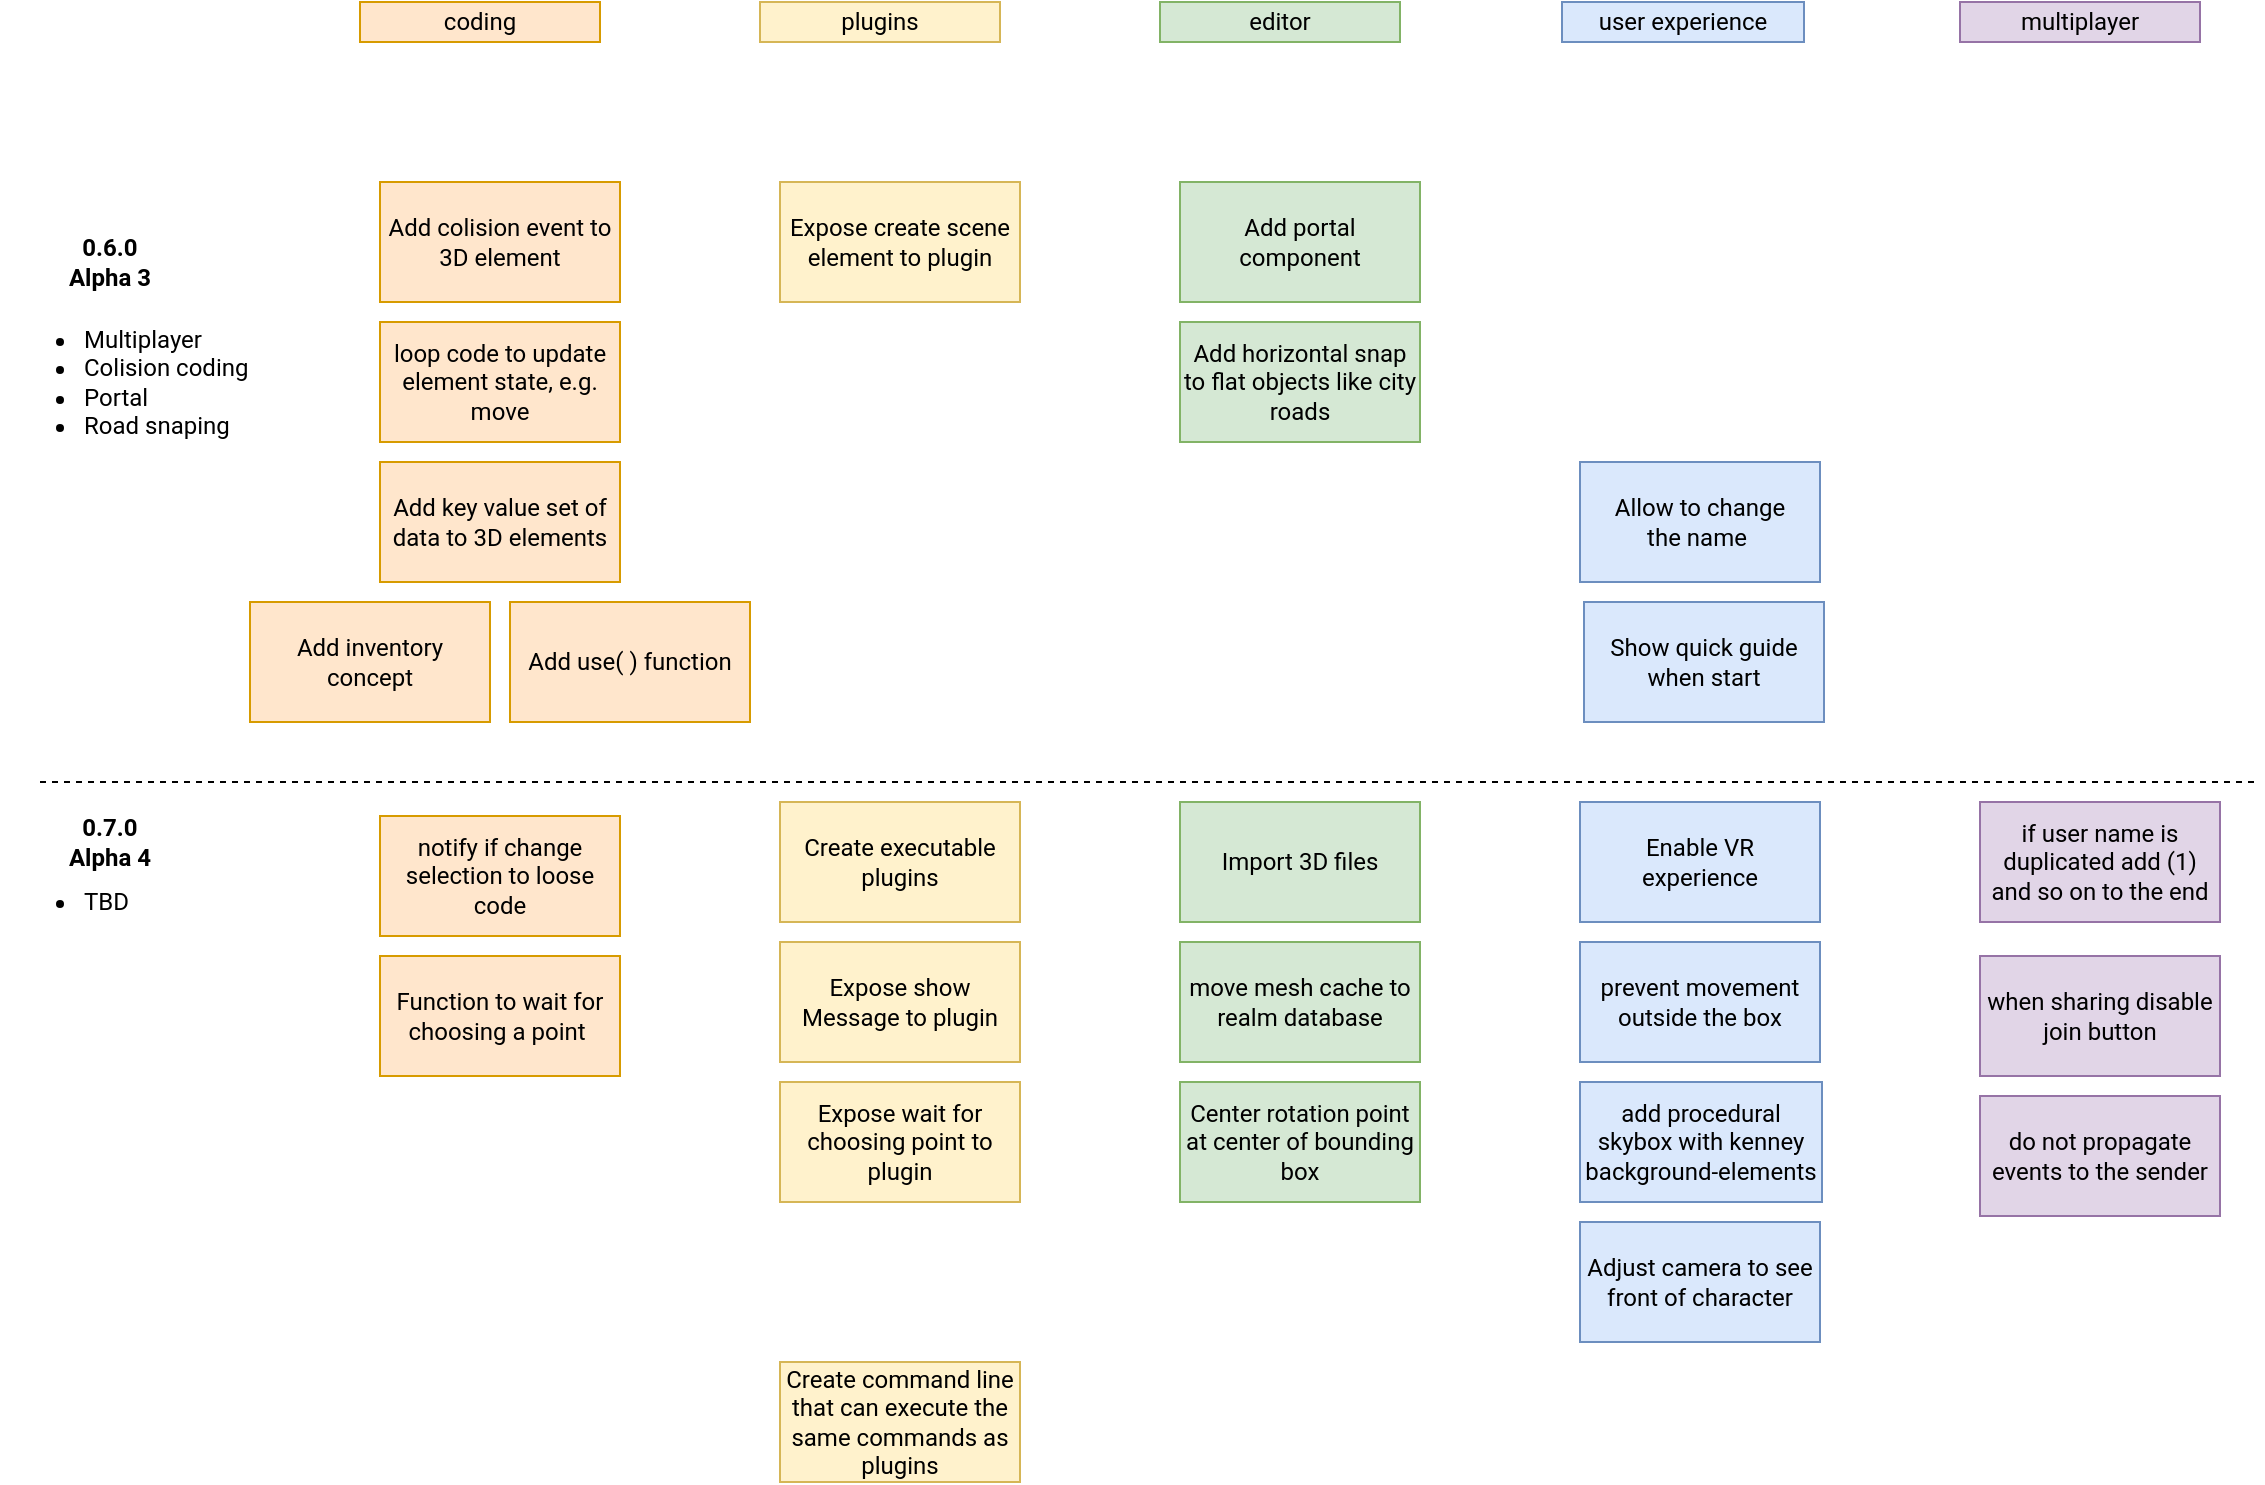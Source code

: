 <mxfile version="13.9.9" type="device" pages="4">
  <diagram id="eQwurLcD6YKOo8-gMQfG" name="roadmap">
    <mxGraphModel dx="2354" dy="685" grid="1" gridSize="10" guides="1" tooltips="1" connect="1" arrows="1" fold="1" page="1" pageScale="1" pageWidth="1169" pageHeight="827" math="0" shadow="0">
      <root>
        <mxCell id="0" />
        <mxCell id="1" parent="0" />
        <mxCell id="hhvbmtpyPsZvsXLc2sTJ-11" value="Center rotation point at center of bounding box" style="rounded=0;whiteSpace=wrap;html=1;fontFamily=Roboto;fillColor=#d5e8d4;strokeColor=#82b366;" parent="1" vertex="1">
          <mxGeometry x="-550" y="570" width="120" height="60" as="geometry" />
        </mxCell>
        <mxCell id="hhvbmtpyPsZvsXLc2sTJ-13" value="Add horizontal snap to flat objects like city roads" style="rounded=0;whiteSpace=wrap;html=1;fontFamily=Roboto;fillColor=#d5e8d4;strokeColor=#82b366;" parent="1" vertex="1">
          <mxGeometry x="-550" y="190" width="120" height="60" as="geometry" />
        </mxCell>
        <mxCell id="hhvbmtpyPsZvsXLc2sTJ-14" value="Add portal component" style="rounded=0;whiteSpace=wrap;html=1;fontFamily=Roboto;fillColor=#d5e8d4;strokeColor=#82b366;" parent="1" vertex="1">
          <mxGeometry x="-550" y="120" width="120" height="60" as="geometry" />
        </mxCell>
        <mxCell id="hhvbmtpyPsZvsXLc2sTJ-15" value="move mesh cache to realm database" style="rounded=0;whiteSpace=wrap;html=1;fontFamily=Roboto;fillColor=#d5e8d4;strokeColor=#82b366;" parent="1" vertex="1">
          <mxGeometry x="-550" y="500" width="120" height="60" as="geometry" />
        </mxCell>
        <mxCell id="hhvbmtpyPsZvsXLc2sTJ-17" value="do not propagate events to the sender" style="rounded=0;whiteSpace=wrap;html=1;fontFamily=Roboto;fillColor=#e1d5e7;strokeColor=#9673a6;" parent="1" vertex="1">
          <mxGeometry x="-150" y="577" width="120" height="60" as="geometry" />
        </mxCell>
        <mxCell id="hhvbmtpyPsZvsXLc2sTJ-20" value="when sharing disable join button" style="rounded=0;whiteSpace=wrap;html=1;fontFamily=Roboto;fillColor=#e1d5e7;strokeColor=#9673a6;" parent="1" vertex="1">
          <mxGeometry x="-150" y="507" width="120" height="60" as="geometry" />
        </mxCell>
        <mxCell id="hhvbmtpyPsZvsXLc2sTJ-21" value="Enable VR &lt;br&gt;experience" style="rounded=0;whiteSpace=wrap;html=1;fontFamily=Roboto;fillColor=#dae8fc;strokeColor=#6c8ebf;" parent="1" vertex="1">
          <mxGeometry x="-350" y="430" width="120" height="60" as="geometry" />
        </mxCell>
        <mxCell id="hhvbmtpyPsZvsXLc2sTJ-22" value="prevent movement outside the box" style="rounded=0;whiteSpace=wrap;html=1;fontFamily=Roboto;fillColor=#dae8fc;strokeColor=#6c8ebf;" parent="1" vertex="1">
          <mxGeometry x="-350" y="500" width="120" height="60" as="geometry" />
        </mxCell>
        <mxCell id="hhvbmtpyPsZvsXLc2sTJ-23" value="add procedural skybox with kenney background-elements" style="rounded=0;whiteSpace=wrap;html=1;fontFamily=Roboto;fillColor=#dae8fc;strokeColor=#6c8ebf;" parent="1" vertex="1">
          <mxGeometry x="-350" y="570" width="121" height="60" as="geometry" />
        </mxCell>
        <mxCell id="hhvbmtpyPsZvsXLc2sTJ-24" value="Add key value set of data to 3D elements" style="rounded=0;whiteSpace=wrap;html=1;fontFamily=Roboto;fillColor=#ffe6cc;strokeColor=#d79b00;" parent="1" vertex="1">
          <mxGeometry x="-950" y="260" width="120" height="60" as="geometry" />
        </mxCell>
        <mxCell id="hhvbmtpyPsZvsXLc2sTJ-25" value="Add colision event to 3D element" style="rounded=0;whiteSpace=wrap;html=1;fontFamily=Roboto;fillColor=#ffe6cc;strokeColor=#d79b00;" parent="1" vertex="1">
          <mxGeometry x="-950" y="120" width="120" height="60" as="geometry" />
        </mxCell>
        <mxCell id="hhvbmtpyPsZvsXLc2sTJ-27" value="multiplayer" style="text;html=1;strokeColor=#9673a6;fillColor=#e1d5e7;align=center;verticalAlign=middle;whiteSpace=wrap;rounded=0;fontFamily=Roboto;" parent="1" vertex="1">
          <mxGeometry x="-160" y="30" width="120" height="20" as="geometry" />
        </mxCell>
        <mxCell id="hhvbmtpyPsZvsXLc2sTJ-28" value="coding" style="text;html=1;strokeColor=#d79b00;fillColor=#ffe6cc;align=center;verticalAlign=middle;whiteSpace=wrap;rounded=0;fontFamily=Roboto;" parent="1" vertex="1">
          <mxGeometry x="-960" y="30" width="120" height="20" as="geometry" />
        </mxCell>
        <mxCell id="hhvbmtpyPsZvsXLc2sTJ-29" value="editor" style="text;html=1;strokeColor=#82b366;fillColor=#d5e8d4;align=center;verticalAlign=middle;whiteSpace=wrap;rounded=0;fontFamily=Roboto;" parent="1" vertex="1">
          <mxGeometry x="-560" y="30" width="120" height="20" as="geometry" />
        </mxCell>
        <mxCell id="hhvbmtpyPsZvsXLc2sTJ-31" value="Create executable plugins" style="rounded=0;whiteSpace=wrap;html=1;fontFamily=Roboto;fillColor=#fff2cc;strokeColor=#d6b656;" parent="1" vertex="1">
          <mxGeometry x="-750" y="430" width="120" height="60" as="geometry" />
        </mxCell>
        <mxCell id="hhvbmtpyPsZvsXLc2sTJ-32" value="Expose create scene element to plugin" style="rounded=0;whiteSpace=wrap;html=1;fontFamily=Roboto;fillColor=#fff2cc;strokeColor=#d6b656;" parent="1" vertex="1">
          <mxGeometry x="-750" y="120" width="120" height="60" as="geometry" />
        </mxCell>
        <mxCell id="hhvbmtpyPsZvsXLc2sTJ-33" value="Expose show Message to plugin" style="rounded=0;whiteSpace=wrap;html=1;fontFamily=Roboto;fillColor=#fff2cc;strokeColor=#d6b656;" parent="1" vertex="1">
          <mxGeometry x="-750" y="500" width="120" height="60" as="geometry" />
        </mxCell>
        <mxCell id="hhvbmtpyPsZvsXLc2sTJ-34" value="Expose wait for choosing point to plugin" style="rounded=0;whiteSpace=wrap;html=1;fontFamily=Roboto;fillColor=#fff2cc;strokeColor=#d6b656;" parent="1" vertex="1">
          <mxGeometry x="-750" y="570" width="120" height="60" as="geometry" />
        </mxCell>
        <mxCell id="hhvbmtpyPsZvsXLc2sTJ-35" value="plugins" style="text;html=1;strokeColor=#d6b656;fillColor=#fff2cc;align=center;verticalAlign=middle;whiteSpace=wrap;rounded=0;fontFamily=Roboto;" parent="1" vertex="1">
          <mxGeometry x="-760" y="30" width="120" height="20" as="geometry" />
        </mxCell>
        <mxCell id="hhvbmtpyPsZvsXLc2sTJ-36" value="Create command line that can execute the same commands as plugins" style="rounded=0;whiteSpace=wrap;html=1;fontFamily=Roboto;fillColor=#fff2cc;strokeColor=#d6b656;" parent="1" vertex="1">
          <mxGeometry x="-750" y="710" width="120" height="60" as="geometry" />
        </mxCell>
        <mxCell id="hhvbmtpyPsZvsXLc2sTJ-38" value="Import 3D files" style="rounded=0;whiteSpace=wrap;html=1;fontFamily=Roboto;fillColor=#d5e8d4;strokeColor=#82b366;" parent="1" vertex="1">
          <mxGeometry x="-550" y="430" width="120" height="60" as="geometry" />
        </mxCell>
        <mxCell id="hhvbmtpyPsZvsXLc2sTJ-41" value="if user name is duplicated add (1) and so on to the end" style="rounded=0;whiteSpace=wrap;html=1;fontFamily=Roboto;fillColor=#e1d5e7;strokeColor=#9673a6;" parent="1" vertex="1">
          <mxGeometry x="-150" y="430" width="120" height="60" as="geometry" />
        </mxCell>
        <mxCell id="hhvbmtpyPsZvsXLc2sTJ-42" value="Allow to change &lt;br&gt;the name&amp;nbsp;" style="rounded=0;whiteSpace=wrap;html=1;fontFamily=Roboto;fillColor=#dae8fc;strokeColor=#6c8ebf;" parent="1" vertex="1">
          <mxGeometry x="-350" y="260" width="120" height="60" as="geometry" />
        </mxCell>
        <mxCell id="hhvbmtpyPsZvsXLc2sTJ-43" value="user experience" style="text;html=1;strokeColor=#6c8ebf;fillColor=#dae8fc;align=center;verticalAlign=middle;whiteSpace=wrap;rounded=0;fontFamily=Roboto;" parent="1" vertex="1">
          <mxGeometry x="-359" y="30" width="121" height="20" as="geometry" />
        </mxCell>
        <mxCell id="hhvbmtpyPsZvsXLc2sTJ-47" value="Add inventory concept" style="rounded=0;whiteSpace=wrap;html=1;fontFamily=Roboto;fillColor=#ffe6cc;strokeColor=#d79b00;" parent="1" vertex="1">
          <mxGeometry x="-1015" y="330" width="120" height="60" as="geometry" />
        </mxCell>
        <mxCell id="hhvbmtpyPsZvsXLc2sTJ-48" value="Add use( ) function" style="rounded=0;whiteSpace=wrap;html=1;fontFamily=Roboto;fillColor=#ffe6cc;strokeColor=#d79b00;" parent="1" vertex="1">
          <mxGeometry x="-885" y="330" width="120" height="60" as="geometry" />
        </mxCell>
        <mxCell id="dsrpRAJwARRAVhw4RFIG-6" value="loop code to update element state, e.g. move" style="rounded=0;whiteSpace=wrap;html=1;fontFamily=Roboto;fillColor=#ffe6cc;strokeColor=#d79b00;" parent="1" vertex="1">
          <mxGeometry x="-950" y="190" width="120" height="60" as="geometry" />
        </mxCell>
        <mxCell id="dsrpRAJwARRAVhw4RFIG-7" value="notify if change selection to loose code" style="rounded=0;whiteSpace=wrap;html=1;fontFamily=Roboto;fillColor=#ffe6cc;strokeColor=#d79b00;" parent="1" vertex="1">
          <mxGeometry x="-950" y="437" width="120" height="60" as="geometry" />
        </mxCell>
        <mxCell id="dsrpRAJwARRAVhw4RFIG-8" value="Function to wait for choosing a point&amp;nbsp;" style="rounded=0;whiteSpace=wrap;html=1;fontFamily=Roboto;fillColor=#ffe6cc;strokeColor=#d79b00;" parent="1" vertex="1">
          <mxGeometry x="-950" y="507" width="120" height="60" as="geometry" />
        </mxCell>
        <mxCell id="fmJ3L91N9C36IfXdmLS--3" value="Adjust camera to see front of character" style="rounded=0;whiteSpace=wrap;html=1;fontFamily=Roboto;fillColor=#dae8fc;strokeColor=#6c8ebf;" parent="1" vertex="1">
          <mxGeometry x="-350" y="640" width="120" height="60" as="geometry" />
        </mxCell>
        <mxCell id="UtXDGszNjiBcBZFne_oH-5" value="0.6.0&lt;br&gt;Alpha 3" style="text;html=1;strokeColor=none;fillColor=none;align=center;verticalAlign=middle;whiteSpace=wrap;rounded=0;fontFamily=Roboto;fontStyle=1" parent="1" vertex="1">
          <mxGeometry x="-1110" y="150" width="50" height="20" as="geometry" />
        </mxCell>
        <mxCell id="UtXDGszNjiBcBZFne_oH-6" value="&lt;ul&gt;&lt;li&gt;Multiplayer&lt;/li&gt;&lt;li&gt;Colision coding&lt;/li&gt;&lt;li&gt;Portal&lt;/li&gt;&lt;li&gt;Road snaping&lt;/li&gt;&lt;/ul&gt;" style="text;html=1;strokeColor=none;fillColor=none;align=left;verticalAlign=middle;whiteSpace=wrap;rounded=0;fontFamily=Roboto;labelPosition=center;verticalLabelPosition=middle;" parent="1" vertex="1">
          <mxGeometry x="-1140" y="190" width="150" height="60" as="geometry" />
        </mxCell>
        <mxCell id="UtXDGszNjiBcBZFne_oH-7" value="0.7.0&lt;br&gt;Alpha 4" style="text;html=1;strokeColor=none;fillColor=none;align=center;verticalAlign=middle;whiteSpace=wrap;rounded=0;fontFamily=Roboto;fontStyle=1" parent="1" vertex="1">
          <mxGeometry x="-1110" y="440" width="50" height="20" as="geometry" />
        </mxCell>
        <mxCell id="UtXDGszNjiBcBZFne_oH-8" value="&lt;ul&gt;&lt;li&gt;TBD&lt;/li&gt;&lt;/ul&gt;" style="text;html=1;strokeColor=none;fillColor=none;align=left;verticalAlign=middle;whiteSpace=wrap;rounded=0;fontFamily=Roboto;labelPosition=center;verticalLabelPosition=middle;" parent="1" vertex="1">
          <mxGeometry x="-1140" y="450" width="150" height="60" as="geometry" />
        </mxCell>
        <mxCell id="UtXDGszNjiBcBZFne_oH-10" value="Show quick guide when start" style="rounded=0;whiteSpace=wrap;html=1;fontFamily=Roboto;fillColor=#dae8fc;strokeColor=#6c8ebf;" parent="1" vertex="1">
          <mxGeometry x="-348" y="330" width="120" height="60" as="geometry" />
        </mxCell>
        <mxCell id="1srUZBj9I2RM_DjAxFQg-2" value="" style="endArrow=none;dashed=1;html=1;fontFamily=Roboto;" edge="1" parent="1">
          <mxGeometry width="50" height="50" relative="1" as="geometry">
            <mxPoint x="-1120" y="420" as="sourcePoint" />
            <mxPoint x="-10" y="420" as="targetPoint" />
          </mxGeometry>
        </mxCell>
      </root>
    </mxGraphModel>
  </diagram>
  <diagram id="uf3VohVR5--FoNrhuXZk" name="actions2features">
    <mxGraphModel dx="4063" dy="4003" grid="1" gridSize="10" guides="1" tooltips="1" connect="1" arrows="1" fold="1" page="1" pageScale="1" pageWidth="1169" pageHeight="827" math="0" shadow="0">
      <root>
        <mxCell id="f-MwYzu-iNJRMG62rzvz-0" />
        <mxCell id="f-MwYzu-iNJRMG62rzvz-1" parent="f-MwYzu-iNJRMG62rzvz-0" />
        <mxCell id="C9EqGaw9Awp7wu1UvfoN-1" value="code reactions" style="rounded=0;whiteSpace=wrap;html=1;fontFamily=Roboto;" parent="f-MwYzu-iNJRMG62rzvz-1" vertex="1">
          <mxGeometry x="431" y="-870" width="120" height="60" as="geometry" />
        </mxCell>
        <mxCell id="C9EqGaw9Awp7wu1UvfoN-2" value="code constant behaviour&amp;nbsp;" style="rounded=0;whiteSpace=wrap;html=1;fontFamily=Roboto;" parent="f-MwYzu-iNJRMG62rzvz-1" vertex="1">
          <mxGeometry x="561" y="-870" width="120" height="60" as="geometry" />
        </mxCell>
        <mxCell id="C9EqGaw9Awp7wu1UvfoN-3" value="stuff can move &lt;br&gt;in the screen" style="rounded=0;whiteSpace=wrap;html=1;fontFamily=Roboto;" parent="f-MwYzu-iNJRMG62rzvz-1" vertex="1">
          <mxGeometry x="431" y="-1010" width="120" height="60" as="geometry" />
        </mxCell>
        <mxCell id="C9EqGaw9Awp7wu1UvfoN-4" value="user can &lt;br&gt;collect stuff" style="rounded=0;whiteSpace=wrap;html=1;fontFamily=Roboto;" parent="f-MwYzu-iNJRMG62rzvz-1" vertex="1">
          <mxGeometry x="561" y="-940" width="120" height="60" as="geometry" />
        </mxCell>
        <mxCell id="C9EqGaw9Awp7wu1UvfoN-5" value="code together&amp;nbsp;" style="rounded=0;whiteSpace=wrap;html=1;fontFamily=Roboto;" parent="f-MwYzu-iNJRMG62rzvz-1" vertex="1">
          <mxGeometry x="791" y="-1010" width="120" height="60" as="geometry" />
        </mxCell>
        <mxCell id="C9EqGaw9Awp7wu1UvfoN-6" value="play sound &lt;br&gt;effects " style="rounded=0;whiteSpace=wrap;html=1;fontFamily=Roboto;" parent="f-MwYzu-iNJRMG62rzvz-1" vertex="1">
          <mxGeometry x="201" y="-940" width="120" height="60" as="geometry" />
        </mxCell>
        <mxCell id="C9EqGaw9Awp7wu1UvfoN-7" value="create scenario&lt;br&gt;&amp;nbsp;using code" style="rounded=0;whiteSpace=wrap;html=1;fontFamily=Roboto;" parent="f-MwYzu-iNJRMG62rzvz-1" vertex="1">
          <mxGeometry x="431" y="-940" width="120" height="60" as="geometry" />
        </mxCell>
        <mxCell id="C9EqGaw9Awp7wu1UvfoN-8" value="explore &lt;br&gt;the scenario" style="rounded=0;whiteSpace=wrap;html=1;fontFamily=Roboto;" parent="f-MwYzu-iNJRMG62rzvz-1" vertex="1">
          <mxGeometry x="71" y="-1010" width="120" height="60" as="geometry" />
        </mxCell>
        <mxCell id="C9EqGaw9Awp7wu1UvfoN-9" value="go up and &lt;br&gt;down in the &lt;br&gt;scenario" style="rounded=0;whiteSpace=wrap;html=1;fontFamily=Roboto;" parent="f-MwYzu-iNJRMG62rzvz-1" vertex="1">
          <mxGeometry x="71" y="-940" width="120" height="60" as="geometry" />
        </mxCell>
        <mxCell id="C9EqGaw9Awp7wu1UvfoN-10" value="teleport" style="rounded=0;whiteSpace=wrap;html=1;fontFamily=Roboto;" parent="f-MwYzu-iNJRMG62rzvz-1" vertex="1">
          <mxGeometry x="201" y="-1010" width="120" height="60" as="geometry" />
        </mxCell>
        <mxCell id="wGwSlYyoye6uD7w-MdRh-0" value="share realm&lt;br&gt;using URL" style="rounded=0;whiteSpace=wrap;html=1;fontFamily=Roboto;" parent="f-MwYzu-iNJRMG62rzvz-1" vertex="1">
          <mxGeometry x="791" y="-940" width="120" height="60" as="geometry" />
        </mxCell>
        <mxCell id="wGwSlYyoye6uD7w-MdRh-1" value="lock map" style="rounded=0;whiteSpace=wrap;html=1;fontFamily=Roboto;" parent="f-MwYzu-iNJRMG62rzvz-1" vertex="1">
          <mxGeometry x="791" y="-870" width="120" height="60" as="geometry" />
        </mxCell>
        <mxCell id="wGwSlYyoye6uD7w-MdRh-2" value="switch to &lt;br&gt;local mode" style="rounded=0;whiteSpace=wrap;html=1;fontFamily=Roboto;" parent="f-MwYzu-iNJRMG62rzvz-1" vertex="1">
          <mxGeometry x="921" y="-870" width="120" height="60" as="geometry" />
        </mxCell>
        <mxCell id="wGwSlYyoye6uD7w-MdRh-6" value="save &lt;br&gt;screenshots" style="rounded=0;whiteSpace=wrap;html=1;fontFamily=Roboto;" parent="f-MwYzu-iNJRMG62rzvz-1" vertex="1">
          <mxGeometry x="921" y="-1010" width="120" height="60" as="geometry" />
        </mxCell>
        <mxCell id="wGwSlYyoye6uD7w-MdRh-7" value="change camera" style="rounded=0;whiteSpace=wrap;html=1;fontFamily=Roboto;" parent="f-MwYzu-iNJRMG62rzvz-1" vertex="1">
          <mxGeometry x="921" y="-940" width="120" height="60" as="geometry" />
        </mxCell>
        <mxCell id="wGwSlYyoye6uD7w-MdRh-11" value="TO SHARE" style="rounded=0;whiteSpace=wrap;html=1;fontFamily=Roboto;" parent="f-MwYzu-iNJRMG62rzvz-1" vertex="1">
          <mxGeometry x="791" y="-1320" width="120" height="60" as="geometry" />
        </mxCell>
        <mxCell id="wGwSlYyoye6uD7w-MdRh-12" value="TO CODE" style="rounded=0;whiteSpace=wrap;html=1;fontFamily=Roboto;" parent="f-MwYzu-iNJRMG62rzvz-1" vertex="1">
          <mxGeometry x="431" y="-1320" width="120" height="60" as="geometry" />
        </mxCell>
        <mxCell id="wGwSlYyoye6uD7w-MdRh-13" value="TO EXPLORE" style="rounded=0;whiteSpace=wrap;html=1;fontFamily=Roboto;" parent="f-MwYzu-iNJRMG62rzvz-1" vertex="1">
          <mxGeometry x="71" y="-1320" width="120" height="60" as="geometry" />
        </mxCell>
        <mxCell id="wGwSlYyoye6uD7w-MdRh-15" value="TO REMEMBER" style="rounded=0;whiteSpace=wrap;html=1;fontFamily=Roboto;" parent="f-MwYzu-iNJRMG62rzvz-1" vertex="1">
          <mxGeometry x="921" y="-1320" width="120" height="60" as="geometry" />
        </mxCell>
        <mxCell id="wGwSlYyoye6uD7w-MdRh-16" value="TO CONTROL" style="rounded=0;whiteSpace=wrap;html=1;fontFamily=Roboto;" parent="f-MwYzu-iNJRMG62rzvz-1" vertex="1">
          <mxGeometry x="561" y="-1320" width="120" height="60" as="geometry" />
        </mxCell>
        <mxCell id="wGwSlYyoye6uD7w-MdRh-17" value="TO CREATE" style="rounded=0;whiteSpace=wrap;html=1;fontFamily=Roboto;" parent="f-MwYzu-iNJRMG62rzvz-1" vertex="1">
          <mxGeometry x="495" y="-1390" width="120" height="60" as="geometry" />
        </mxCell>
        <mxCell id="wGwSlYyoye6uD7w-MdRh-18" value="TO TELL &lt;br&gt;STORIES" style="rounded=0;whiteSpace=wrap;html=1;fontFamily=Roboto;" parent="f-MwYzu-iNJRMG62rzvz-1" vertex="1">
          <mxGeometry x="201" y="-1320" width="120" height="60" as="geometry" />
        </mxCell>
        <mxCell id="wGwSlYyoye6uD7w-MdRh-19" value="TO LIVE &lt;br&gt;STORIES" style="rounded=0;whiteSpace=wrap;html=1;fontFamily=Roboto;" parent="f-MwYzu-iNJRMG62rzvz-1" vertex="1">
          <mxGeometry x="131" y="-1390" width="120" height="60" as="geometry" />
        </mxCell>
        <mxCell id="wGwSlYyoye6uD7w-MdRh-20" value="TO EXPERIENCE TOGETHER" style="rounded=0;whiteSpace=wrap;html=1;fontFamily=Roboto;" parent="f-MwYzu-iNJRMG62rzvz-1" vertex="1">
          <mxGeometry x="71" y="-1610" width="970" height="60" as="geometry" />
        </mxCell>
        <mxCell id="wGwSlYyoye6uD7w-MdRh-21" value="TO EXPERIENCE TOGETHER" style="rounded=0;whiteSpace=wrap;html=1;fontFamily=Roboto;" parent="f-MwYzu-iNJRMG62rzvz-1" vertex="1">
          <mxGeometry x="861" y="-1390" width="120" height="60" as="geometry" />
        </mxCell>
        <mxCell id="wGwSlYyoye6uD7w-MdRh-23" value="TO BUILD" style="rounded=0;whiteSpace=wrap;html=1;fontFamily=Roboto;" parent="f-MwYzu-iNJRMG62rzvz-1" vertex="1">
          <mxGeometry x="431" y="-1250" width="120" height="60" as="geometry" />
        </mxCell>
        <mxCell id="wGwSlYyoye6uD7w-MdRh-26" value="" style="html=1;shadow=0;dashed=0;align=center;verticalAlign=middle;shape=mxgraph.arrows2.arrow;dy=0.6;dx=40;notch=0;fontFamily=Roboto;rotation=90;flipV=1;flipH=1;" parent="f-MwYzu-iNJRMG62rzvz-1" vertex="1">
          <mxGeometry x="505" y="-1490" width="100" height="70" as="geometry" />
        </mxCell>
        <mxCell id="wGwSlYyoye6uD7w-MdRh-29" value="" style="endArrow=none;dashed=1;html=1;dashPattern=1 3;strokeWidth=2;fontFamily=Roboto;" parent="f-MwYzu-iNJRMG62rzvz-1" edge="1">
          <mxGeometry width="50" height="50" relative="1" as="geometry">
            <mxPoint x="30" y="-1160" as="sourcePoint" />
            <mxPoint x="1140" y="-1160" as="targetPoint" />
          </mxGeometry>
        </mxCell>
        <mxCell id="wGwSlYyoye6uD7w-MdRh-30" value="FEATURES" style="text;html=1;strokeColor=none;fillColor=none;align=center;verticalAlign=middle;whiteSpace=wrap;rounded=0;fontFamily=Roboto;fontStyle=1" parent="f-MwYzu-iNJRMG62rzvz-1" vertex="1">
          <mxGeometry x="30" y="-1160" width="81" height="20" as="geometry" />
        </mxCell>
        <mxCell id="wGwSlYyoye6uD7w-MdRh-31" value="import 3D &lt;br&gt;models" style="rounded=0;whiteSpace=wrap;html=1;fontFamily=Roboto;" parent="f-MwYzu-iNJRMG62rzvz-1" vertex="1">
          <mxGeometry x="561" y="-1010" width="120" height="60" as="geometry" />
        </mxCell>
        <mxCell id="wGwSlYyoye6uD7w-MdRh-32" value="" style="html=1;shadow=0;dashed=0;align=center;verticalAlign=middle;shape=mxgraph.arrows2.arrow;dy=0.6;dx=40;notch=0;fontFamily=Roboto;rotation=90;flipV=1;flipH=1;" parent="f-MwYzu-iNJRMG62rzvz-1" vertex="1">
          <mxGeometry x="871" y="-1490" width="100" height="70" as="geometry" />
        </mxCell>
        <mxCell id="wGwSlYyoye6uD7w-MdRh-33" value="" style="html=1;shadow=0;dashed=0;align=center;verticalAlign=middle;shape=mxgraph.arrows2.arrow;dy=0.6;dx=40;notch=0;fontFamily=Roboto;rotation=90;flipV=1;flipH=1;" parent="f-MwYzu-iNJRMG62rzvz-1" vertex="1">
          <mxGeometry x="141" y="-1490" width="100" height="70" as="geometry" />
        </mxCell>
        <mxCell id="wGwSlYyoye6uD7w-MdRh-35" value="" style="html=1;shadow=0;dashed=0;align=center;verticalAlign=middle;shape=mxgraph.arrows2.arrow;dy=0.6;dx=40;notch=0;fontFamily=Roboto;rotation=90;flipV=1;flipH=1;" parent="f-MwYzu-iNJRMG62rzvz-1" vertex="1">
          <mxGeometry x="869" y="-1130" width="100" height="70" as="geometry" />
        </mxCell>
        <mxCell id="wGwSlYyoye6uD7w-MdRh-36" value="" style="html=1;shadow=0;dashed=0;align=center;verticalAlign=middle;shape=mxgraph.arrows2.arrow;dy=0.6;dx=40;notch=0;fontFamily=Roboto;rotation=90;flipV=1;flipH=1;" parent="f-MwYzu-iNJRMG62rzvz-1" vertex="1">
          <mxGeometry x="139" y="-1130" width="100" height="70" as="geometry" />
        </mxCell>
        <mxCell id="wGwSlYyoye6uD7w-MdRh-37" value="" style="html=1;shadow=0;dashed=0;align=center;verticalAlign=middle;shape=mxgraph.arrows2.arrow;dy=0.6;dx=40;notch=0;fontFamily=Roboto;rotation=90;flipV=1;flipH=1;" parent="f-MwYzu-iNJRMG62rzvz-1" vertex="1">
          <mxGeometry x="505" y="-1130" width="100" height="70" as="geometry" />
        </mxCell>
        <mxCell id="wGwSlYyoye6uD7w-MdRh-38" value="" style="endArrow=none;dashed=1;html=1;dashPattern=1 3;strokeWidth=2;fontFamily=Roboto;" parent="f-MwYzu-iNJRMG62rzvz-1" edge="1">
          <mxGeometry width="50" height="50" relative="1" as="geometry">
            <mxPoint x="30" y="-1520" as="sourcePoint" />
            <mxPoint x="1140" y="-1520" as="targetPoint" />
          </mxGeometry>
        </mxCell>
        <mxCell id="wGwSlYyoye6uD7w-MdRh-39" value="ACTIONS" style="text;html=1;strokeColor=none;fillColor=none;align=center;verticalAlign=middle;whiteSpace=wrap;rounded=0;fontFamily=Roboto;fontStyle=1" parent="f-MwYzu-iNJRMG62rzvz-1" vertex="1">
          <mxGeometry x="30" y="-1520" width="81" height="20" as="geometry" />
        </mxCell>
        <mxCell id="wGwSlYyoye6uD7w-MdRh-40" value="custom images on scenario" style="rounded=0;whiteSpace=wrap;html=1;fontFamily=Roboto;" parent="f-MwYzu-iNJRMG62rzvz-1" vertex="1">
          <mxGeometry x="561" y="-800" width="120" height="60" as="geometry" />
        </mxCell>
        <mxCell id="wGwSlYyoye6uD7w-MdRh-41" value="custom text on scenario" style="rounded=0;whiteSpace=wrap;html=1;fontFamily=Roboto;" parent="f-MwYzu-iNJRMG62rzvz-1" vertex="1">
          <mxGeometry x="431" y="-800" width="120" height="60" as="geometry" />
        </mxCell>
      </root>
    </mxGraphModel>
  </diagram>
  <diagram id="-lkqQ7bSAg6FVTnzYXF7" name="must-should-could">
    <mxGraphModel dx="2591" dy="2476" grid="1" gridSize="10" guides="1" tooltips="1" connect="1" arrows="1" fold="1" page="1" pageScale="1" pageWidth="1169" pageHeight="827" math="0" shadow="0">
      <root>
        <mxCell id="GWi-D8zaja33CtwI0JId-0" />
        <mxCell id="GWi-D8zaja33CtwI0JId-1" parent="GWi-D8zaja33CtwI0JId-0" />
        <mxCell id="mzFQ615VZ31-wUtyoEQC-0" value="code reactions" style="rounded=0;whiteSpace=wrap;html=1;fontFamily=Roboto;fillColor=#fff2cc;strokeColor=#d6b656;" parent="GWi-D8zaja33CtwI0JId-1" vertex="1">
          <mxGeometry x="-740" y="-980" width="120" height="60" as="geometry" />
        </mxCell>
        <mxCell id="mzFQ615VZ31-wUtyoEQC-1" value="code constant behaviour&amp;nbsp;" style="rounded=0;whiteSpace=wrap;html=1;fontFamily=Roboto;fillColor=#fff2cc;strokeColor=#d6b656;" parent="GWi-D8zaja33CtwI0JId-1" vertex="1">
          <mxGeometry x="-610" y="-980" width="120" height="60" as="geometry" />
        </mxCell>
        <mxCell id="mzFQ615VZ31-wUtyoEQC-2" value="stuff can move &lt;br&gt;in the screen" style="rounded=0;whiteSpace=wrap;html=1;fontFamily=Roboto;fillColor=#d5e8d4;strokeColor=#82b366;" parent="GWi-D8zaja33CtwI0JId-1" vertex="1">
          <mxGeometry x="-740" y="-1050" width="120" height="60" as="geometry" />
        </mxCell>
        <mxCell id="mzFQ615VZ31-wUtyoEQC-3" value="user can &lt;br&gt;collect stuff" style="rounded=0;whiteSpace=wrap;html=1;fontFamily=Roboto;fillColor=#d5e8d4;strokeColor=#82b366;" parent="GWi-D8zaja33CtwI0JId-1" vertex="1">
          <mxGeometry x="-610" y="-1120" width="120" height="60" as="geometry" />
        </mxCell>
        <mxCell id="mzFQ615VZ31-wUtyoEQC-4" value="code together&amp;nbsp;" style="rounded=0;whiteSpace=wrap;html=1;fontFamily=Roboto;fillColor=#dae8fc;strokeColor=#6c8ebf;" parent="GWi-D8zaja33CtwI0JId-1" vertex="1">
          <mxGeometry x="-428" y="-1240" width="120" height="60" as="geometry" />
        </mxCell>
        <mxCell id="mzFQ615VZ31-wUtyoEQC-5" value="play sound &lt;br&gt;effects " style="rounded=0;whiteSpace=wrap;html=1;fontFamily=Roboto;fillColor=#dae8fc;strokeColor=#6c8ebf;" parent="GWi-D8zaja33CtwI0JId-1" vertex="1">
          <mxGeometry x="-921" y="-1240" width="120" height="60" as="geometry" />
        </mxCell>
        <mxCell id="mzFQ615VZ31-wUtyoEQC-6" value="create scenario&lt;br&gt;&amp;nbsp;using code" style="rounded=0;whiteSpace=wrap;html=1;fontFamily=Roboto;fillColor=#dae8fc;strokeColor=#6c8ebf;" parent="GWi-D8zaja33CtwI0JId-1" vertex="1">
          <mxGeometry x="-610" y="-1240" width="120" height="60" as="geometry" />
        </mxCell>
        <mxCell id="mzFQ615VZ31-wUtyoEQC-8" value="go up and &lt;br&gt;down in the &lt;br&gt;scenario" style="rounded=0;whiteSpace=wrap;html=1;fontFamily=Roboto;fillColor=#fff2cc;strokeColor=#d6b656;" parent="GWi-D8zaja33CtwI0JId-1" vertex="1">
          <mxGeometry x="-921" y="-980" width="120" height="60" as="geometry" />
        </mxCell>
        <mxCell id="mzFQ615VZ31-wUtyoEQC-9" value="teleport" style="rounded=0;whiteSpace=wrap;html=1;fontFamily=Roboto;fillColor=#d5e8d4;strokeColor=#82b366;" parent="GWi-D8zaja33CtwI0JId-1" vertex="1">
          <mxGeometry x="-1050" y="-1150" width="120" height="60" as="geometry" />
        </mxCell>
        <mxCell id="mzFQ615VZ31-wUtyoEQC-10" value="share realm&lt;br&gt;using URL" style="rounded=0;whiteSpace=wrap;html=1;fontFamily=Roboto;fillColor=#d5e8d4;strokeColor=#82b366;" parent="GWi-D8zaja33CtwI0JId-1" vertex="1">
          <mxGeometry x="-297" y="-1150" width="120" height="60" as="geometry" />
        </mxCell>
        <mxCell id="mzFQ615VZ31-wUtyoEQC-11" value="lock map" style="rounded=0;whiteSpace=wrap;html=1;fontFamily=Roboto;fillColor=#fff2cc;strokeColor=#d6b656;" parent="GWi-D8zaja33CtwI0JId-1" vertex="1">
          <mxGeometry x="-428" y="-980" width="120" height="60" as="geometry" />
        </mxCell>
        <mxCell id="mzFQ615VZ31-wUtyoEQC-12" value="switch to &lt;br&gt;local mode" style="rounded=0;whiteSpace=wrap;html=1;fontFamily=Roboto;fillColor=#fff2cc;strokeColor=#d6b656;" parent="GWi-D8zaja33CtwI0JId-1" vertex="1">
          <mxGeometry x="-428" y="-910" width="120" height="60" as="geometry" />
        </mxCell>
        <mxCell id="mzFQ615VZ31-wUtyoEQC-13" value="save &lt;br&gt;screenshots" style="rounded=0;whiteSpace=wrap;html=1;fontFamily=Roboto;fillColor=#fff2cc;strokeColor=#d6b656;" parent="GWi-D8zaja33CtwI0JId-1" vertex="1">
          <mxGeometry x="-298" y="-980" width="120" height="60" as="geometry" />
        </mxCell>
        <mxCell id="mzFQ615VZ31-wUtyoEQC-14" value="change camera" style="rounded=0;whiteSpace=wrap;html=1;fontFamily=Roboto;fillColor=#fff2cc;strokeColor=#d6b656;" parent="GWi-D8zaja33CtwI0JId-1" vertex="1">
          <mxGeometry x="-298" y="-910" width="120" height="60" as="geometry" />
        </mxCell>
        <mxCell id="mzFQ615VZ31-wUtyoEQC-15" value="TO SHARE" style="rounded=0;whiteSpace=wrap;html=1;fontFamily=Roboto;" parent="GWi-D8zaja33CtwI0JId-1" vertex="1">
          <mxGeometry x="-427" y="-1420" width="120" height="60" as="geometry" />
        </mxCell>
        <mxCell id="mzFQ615VZ31-wUtyoEQC-16" value="TO CODE" style="rounded=0;whiteSpace=wrap;html=1;fontFamily=Roboto;" parent="GWi-D8zaja33CtwI0JId-1" vertex="1">
          <mxGeometry x="-738" y="-1420" width="120" height="60" as="geometry" />
        </mxCell>
        <mxCell id="mzFQ615VZ31-wUtyoEQC-17" value="TO EXPLORE" style="rounded=0;whiteSpace=wrap;html=1;fontFamily=Roboto;" parent="GWi-D8zaja33CtwI0JId-1" vertex="1">
          <mxGeometry x="-1050" y="-1420" width="120" height="60" as="geometry" />
        </mxCell>
        <mxCell id="mzFQ615VZ31-wUtyoEQC-18" value="TO REMEMBER" style="rounded=0;whiteSpace=wrap;html=1;fontFamily=Roboto;" parent="GWi-D8zaja33CtwI0JId-1" vertex="1">
          <mxGeometry x="-297" y="-1420" width="120" height="60" as="geometry" />
        </mxCell>
        <mxCell id="mzFQ615VZ31-wUtyoEQC-19" value="TO CONTROL" style="rounded=0;whiteSpace=wrap;html=1;fontFamily=Roboto;" parent="GWi-D8zaja33CtwI0JId-1" vertex="1">
          <mxGeometry x="-608" y="-1420" width="120" height="60" as="geometry" />
        </mxCell>
        <mxCell id="mzFQ615VZ31-wUtyoEQC-20" value="TO CREATE" style="rounded=0;whiteSpace=wrap;html=1;fontFamily=Roboto;" parent="GWi-D8zaja33CtwI0JId-1" vertex="1">
          <mxGeometry x="-674" y="-1490" width="120" height="60" as="geometry" />
        </mxCell>
        <mxCell id="mzFQ615VZ31-wUtyoEQC-21" value="TO TELL &lt;br&gt;STORIES" style="rounded=0;whiteSpace=wrap;html=1;fontFamily=Roboto;" parent="GWi-D8zaja33CtwI0JId-1" vertex="1">
          <mxGeometry x="-920" y="-1420" width="120" height="60" as="geometry" />
        </mxCell>
        <mxCell id="mzFQ615VZ31-wUtyoEQC-22" value="TO LIVE &lt;br&gt;STORIES" style="rounded=0;whiteSpace=wrap;html=1;fontFamily=Roboto;" parent="GWi-D8zaja33CtwI0JId-1" vertex="1">
          <mxGeometry x="-990" y="-1490" width="120" height="60" as="geometry" />
        </mxCell>
        <mxCell id="mzFQ615VZ31-wUtyoEQC-23" value="TO EXPERIENCE TOGETHER" style="rounded=0;whiteSpace=wrap;html=1;fontFamily=Roboto;" parent="GWi-D8zaja33CtwI0JId-1" vertex="1">
          <mxGeometry x="-1050" y="-1630" width="890" height="60" as="geometry" />
        </mxCell>
        <mxCell id="mzFQ615VZ31-wUtyoEQC-24" value="TO EXPERIENCE TOGETHER" style="rounded=0;whiteSpace=wrap;html=1;fontFamily=Roboto;" parent="GWi-D8zaja33CtwI0JId-1" vertex="1">
          <mxGeometry x="-357" y="-1490" width="120" height="60" as="geometry" />
        </mxCell>
        <mxCell id="mzFQ615VZ31-wUtyoEQC-25" value="TO BUILD" style="rounded=0;whiteSpace=wrap;html=1;fontFamily=Roboto;" parent="GWi-D8zaja33CtwI0JId-1" vertex="1">
          <mxGeometry x="-738" y="-1350" width="120" height="60" as="geometry" />
        </mxCell>
        <mxCell id="mzFQ615VZ31-wUtyoEQC-28" value="FEATURES" style="text;html=1;strokeColor=none;fillColor=none;align=center;verticalAlign=middle;whiteSpace=wrap;rounded=0;fontFamily=Roboto;fontStyle=1" parent="GWi-D8zaja33CtwI0JId-1" vertex="1">
          <mxGeometry x="-1100" y="-1250" width="81" height="20" as="geometry" />
        </mxCell>
        <mxCell id="mzFQ615VZ31-wUtyoEQC-29" value="import 3D &lt;br&gt;models" style="rounded=0;whiteSpace=wrap;html=1;fontFamily=Roboto;fillColor=#d5e8d4;strokeColor=#82b366;" parent="GWi-D8zaja33CtwI0JId-1" vertex="1">
          <mxGeometry x="-738" y="-1150" width="120" height="60" as="geometry" />
        </mxCell>
        <mxCell id="mzFQ615VZ31-wUtyoEQC-36" value="ACTIONS" style="text;html=1;strokeColor=none;fillColor=none;align=center;verticalAlign=middle;whiteSpace=wrap;rounded=0;fontFamily=Roboto;fontStyle=1" parent="GWi-D8zaja33CtwI0JId-1" vertex="1">
          <mxGeometry x="-1100" y="-1540" width="81" height="20" as="geometry" />
        </mxCell>
        <mxCell id="mzFQ615VZ31-wUtyoEQC-37" value="custom images on scenario" style="rounded=0;whiteSpace=wrap;html=1;fontFamily=Roboto;fillColor=#dae8fc;strokeColor=#6c8ebf;" parent="GWi-D8zaja33CtwI0JId-1" vertex="1">
          <mxGeometry x="-739" y="-1240" width="120" height="60" as="geometry" />
        </mxCell>
        <mxCell id="mzFQ615VZ31-wUtyoEQC-38" value="custom text on scenario" style="rounded=0;whiteSpace=wrap;html=1;fontFamily=Roboto;fillColor=#fff2cc;strokeColor=#d6b656;" parent="GWi-D8zaja33CtwI0JId-1" vertex="1">
          <mxGeometry x="-740" y="-910" width="120" height="60" as="geometry" />
        </mxCell>
        <mxCell id="mzFQ615VZ31-wUtyoEQC-48" value="user can &lt;br&gt;use stuff" style="rounded=0;whiteSpace=wrap;html=1;fontFamily=Roboto;fillColor=#d5e8d4;strokeColor=#82b366;" parent="GWi-D8zaja33CtwI0JId-1" vertex="1">
          <mxGeometry x="-609" y="-1050" width="120" height="60" as="geometry" />
        </mxCell>
        <mxCell id="mzFQ615VZ31-wUtyoEQC-49" value="must" style="rounded=0;whiteSpace=wrap;html=1;fontFamily=Roboto;fillColor=#dae8fc;strokeColor=#6c8ebf;" parent="GWi-D8zaja33CtwI0JId-1" vertex="1">
          <mxGeometry x="-1089" y="-910" width="70" height="20" as="geometry" />
        </mxCell>
        <mxCell id="mzFQ615VZ31-wUtyoEQC-50" value="should" style="rounded=0;whiteSpace=wrap;html=1;fontFamily=Roboto;fillColor=#d5e8d4;strokeColor=#82b366;" parent="GWi-D8zaja33CtwI0JId-1" vertex="1">
          <mxGeometry x="-1089" y="-890" width="70" height="20" as="geometry" />
        </mxCell>
        <mxCell id="mzFQ615VZ31-wUtyoEQC-51" value="could" style="rounded=0;whiteSpace=wrap;html=1;fontFamily=Roboto;fillColor=#fff2cc;strokeColor=#d6b656;" parent="GWi-D8zaja33CtwI0JId-1" vertex="1">
          <mxGeometry x="-1089" y="-870" width="70" height="20" as="geometry" />
        </mxCell>
        <mxCell id="mzFQ615VZ31-wUtyoEQC-52" value="customize &lt;br&gt;character" style="rounded=0;whiteSpace=wrap;html=1;fontFamily=Roboto;fillColor=#d5e8d4;strokeColor=#82b366;" parent="GWi-D8zaja33CtwI0JId-1" vertex="1">
          <mxGeometry x="-428" y="-1150" width="120" height="60" as="geometry" />
        </mxCell>
        <mxCell id="F2gZqUtxbRjOsbwsG7tb-5" value="" style="endArrow=none;dashed=1;html=1;dashPattern=1 3;strokeWidth=2;fontFamily=Roboto;" edge="1" parent="GWi-D8zaja33CtwI0JId-1">
          <mxGeometry width="50" height="50" relative="1" as="geometry">
            <mxPoint x="-1100" y="-1260" as="sourcePoint" />
            <mxPoint x="-120" y="-1260" as="targetPoint" />
          </mxGeometry>
        </mxCell>
        <mxCell id="F2gZqUtxbRjOsbwsG7tb-6" value="" style="endArrow=none;dashed=1;html=1;dashPattern=1 3;strokeWidth=2;fontFamily=Roboto;" edge="1" parent="GWi-D8zaja33CtwI0JId-1">
          <mxGeometry width="50" height="50" relative="1" as="geometry">
            <mxPoint x="-1100" y="-1540" as="sourcePoint" />
            <mxPoint x="-120" y="-1540" as="targetPoint" />
          </mxGeometry>
        </mxCell>
      </root>
    </mxGraphModel>
  </diagram>
  <diagram id="LPhQOKsPRYLgMXAbEZTG" name="sequence">
    <mxGraphModel dx="981" dy="2221" grid="1" gridSize="10" guides="1" tooltips="1" connect="1" arrows="1" fold="1" page="1" pageScale="1" pageWidth="1169" pageHeight="827" math="0" shadow="0">
      <root>
        <mxCell id="sJCX-qIshpu4l6-E9p5W-0" />
        <mxCell id="sJCX-qIshpu4l6-E9p5W-1" parent="sJCX-qIshpu4l6-E9p5W-0" />
        <mxCell id="L6VbVTwph90rxseI2ucG-0" value="code together&amp;nbsp;" style="rounded=0;whiteSpace=wrap;html=1;fontFamily=Roboto;fillColor=#dae8fc;strokeColor=#6c8ebf;" parent="sJCX-qIshpu4l6-E9p5W-1" vertex="1">
          <mxGeometry x="510" y="-1560" width="120" height="60" as="geometry" />
        </mxCell>
        <mxCell id="L6VbVTwph90rxseI2ucG-1" value="play sound &lt;br&gt;effects " style="rounded=0;whiteSpace=wrap;html=1;fontFamily=Roboto;fillColor=#dae8fc;strokeColor=#6c8ebf;" parent="sJCX-qIshpu4l6-E9p5W-1" vertex="1">
          <mxGeometry x="230" y="-1560" width="120" height="60" as="geometry" />
        </mxCell>
        <mxCell id="L6VbVTwph90rxseI2ucG-2" value="create scenario&lt;br&gt;&amp;nbsp;using code" style="rounded=0;whiteSpace=wrap;html=1;fontFamily=Roboto;fillColor=#dae8fc;strokeColor=#6c8ebf;" parent="sJCX-qIshpu4l6-E9p5W-1" vertex="1">
          <mxGeometry x="370" y="-1560" width="120" height="60" as="geometry" />
        </mxCell>
        <mxCell id="L6VbVTwph90rxseI2ucG-5" value="custom images on scenario" style="rounded=0;whiteSpace=wrap;html=1;fontFamily=Roboto;fillColor=#dae8fc;strokeColor=#6c8ebf;" parent="sJCX-qIshpu4l6-E9p5W-1" vertex="1">
          <mxGeometry x="90" y="-1560" width="120" height="60" as="geometry" />
        </mxCell>
      </root>
    </mxGraphModel>
  </diagram>
</mxfile>
